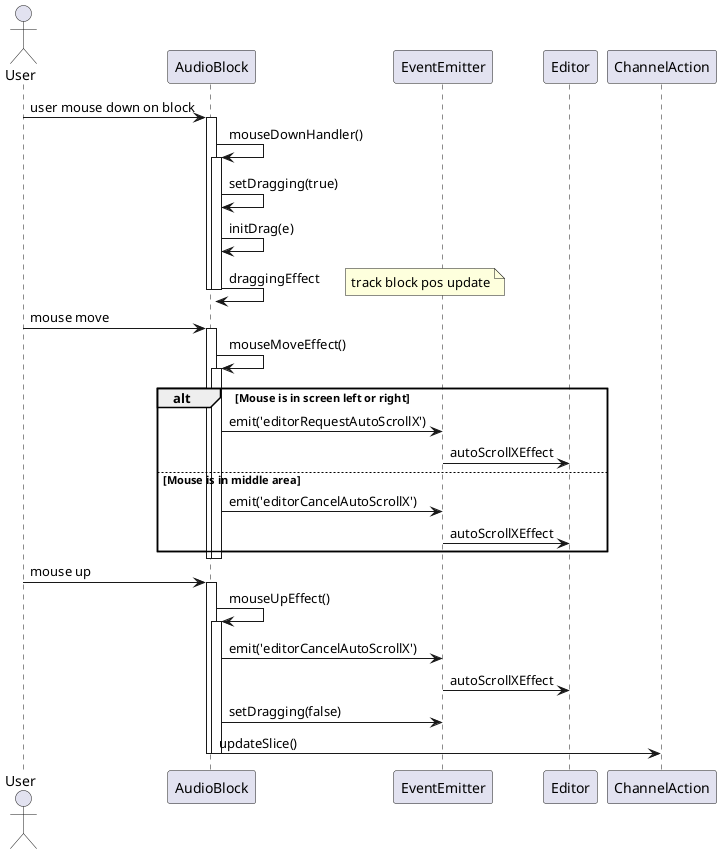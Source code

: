 @startuml
actor User

User -> AudioBlock: user mouse down on block
activate AudioBlock
AudioBlock -> AudioBlock: mouseDownHandler()
activate AudioBlock
AudioBlock -> AudioBlock: setDragging(true)
AudioBlock -> AudioBlock: initDrag(e)
AudioBlock -> AudioBlock: draggingEffect
note right: track block pos update
deactivate AudioBlock
deactivate AudioBlock

User -> AudioBlock: mouse move
activate AudioBlock
AudioBlock -> AudioBlock: mouseMoveEffect()
activate AudioBlock
alt Mouse is in screen left or right
  AudioBlock -> EventEmitter: emit('editorRequestAutoScrollX')
  EventEmitter -> Editor: autoScrollXEffect
else Mouse is in middle area
  AudioBlock -> EventEmitter: emit('editorCancelAutoScrollX')
  EventEmitter -> Editor: autoScrollXEffect
end
deactivate AudioBlock
deactivate AudioBlock

User -> AudioBlock: mouse up
activate AudioBlock
AudioBlock -> AudioBlock: mouseUpEffect()
activate AudioBlock
  AudioBlock -> EventEmitter: emit('editorCancelAutoScrollX')
  EventEmitter -> Editor: autoScrollXEffect
  AudioBlock -> EventEmitter: setDragging(false)
  AudioBlock -> ChannelAction: updateSlice()
deactivate AudioBlock
deactivate AudioBlock

@enduml
